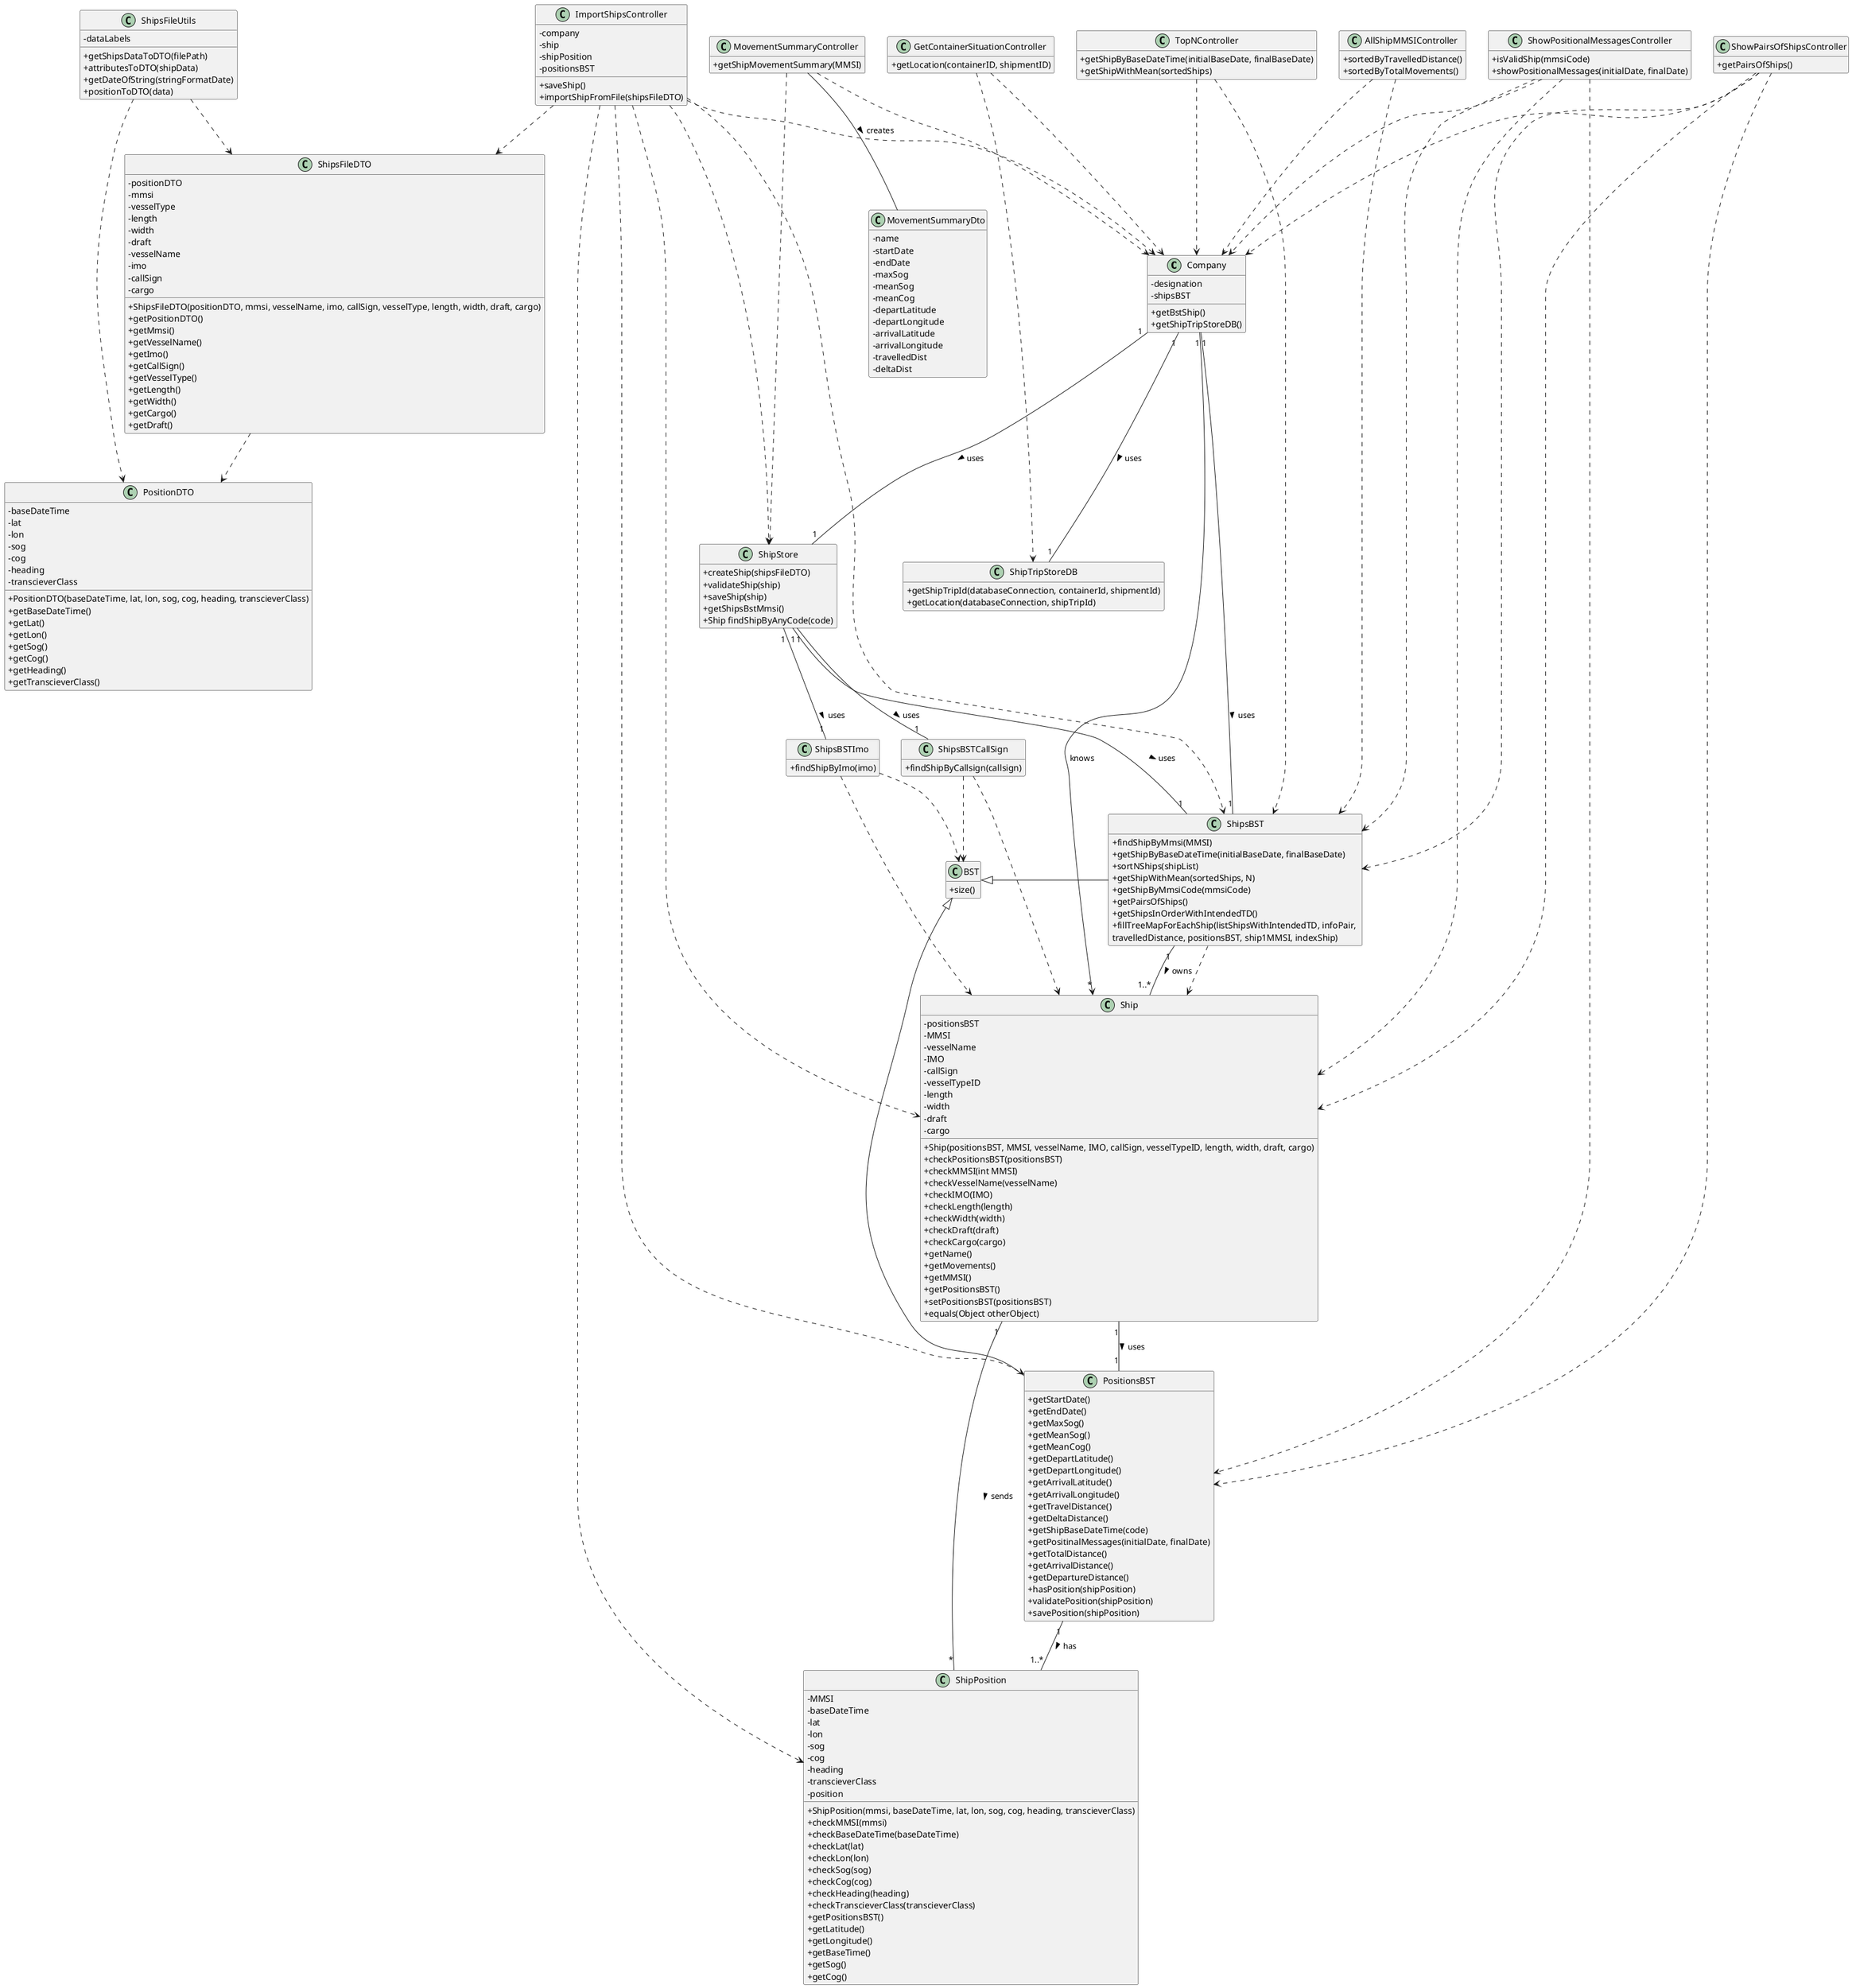 @startuml
'https://plantuml.com/class-diagram

hide empty methods
hide empty attributes
'left to right direction
skinparam classAttributeIconSize 0

class Company{
    - designation
    - shipsBST
    + getBstShip()
    +getShipTripStoreDB()
}

class BST{
    + size()
}

class Ship {
    - positionsBST
    - MMSI
    - vesselName
    - IMO
    - callSign
    - vesselTypeID
    - length
    - width
    - draft
    - cargo
    + Ship(positionsBST, MMSI, vesselName, IMO, callSign, vesselTypeID, length, width, draft, cargo)
    + checkPositionsBST(positionsBST)
    + checkMMSI(int MMSI)
    + checkVesselName(vesselName)
    + checkIMO(IMO)
    + checkLength(length)
    + checkWidth(width)
    + checkDraft(draft)
    + checkCargo(cargo)
    + getName()
    + getMovements()
    + getMMSI()
    + getPositionsBST()
    + setPositionsBST(positionsBST)
    + equals(Object otherObject)
}

class ShipsBST{
    + findShipByMmsi(MMSI)
    + getShipByBaseDateTime(initialBaseDate, finalBaseDate)
    + sortNShips(shipList)
    + getShipWithMean(sortedShips, N)
    + getShipByMmsiCode(mmsiCode)
    + getPairsOfShips()
    + getShipsInOrderWithIntendedTD()
    + fillTreeMapForEachShip(listShipsWithIntendedTD, infoPair, \ntravelledDistance, positionsBST, ship1MMSI, indexShip)
}

class ShipsBSTImo{
    + findShipByImo(imo)
}
class ShipsBSTCallSign{
    + findShipByCallsign(callsign)
 }

class ShipStore{
    + createShip(shipsFileDTO)
    + validateShip(ship)
    + saveShip(ship)
    + getShipsBstMmsi()
    + Ship findShipByAnyCode(code)
}

class ShipPosition{
    - MMSI
    - baseDateTime
    - lat
    - lon
    - sog
    - cog
    - heading
    - transcieverClass
    - position
    + ShipPosition(mmsi, baseDateTime, lat, lon, sog, cog, heading, transcieverClass)
    + checkMMSI(mmsi)
    + checkBaseDateTime(baseDateTime)
    + checkLat(lat)
    + checkLon(lon)
    + checkSog(sog)
    + checkCog(cog)
    + checkHeading(heading)
    + checkTranscieverClass(transcieverClass)
    + getPositionsBST()
    + getLatitude()
    + getLongitude()
    + getBaseTime()
    + getSog()
    + getCog()
}

class PositionsBST {
    + getStartDate()
    + getEndDate()
    + getMaxSog()
    + getMeanSog()
    + getMeanCog()
    + getDepartLatitude()
    + getDepartLongitude()
    + getArrivalLatitude()
    + getArrivalLongitude()
    + getTravelDistance()
    + getDeltaDistance()
    + getShipBaseDateTime(code)
    + getPositinalMessages(initialDate, finalDate)
    + getTotalDistance()
    + getArrivalDistance()
    + getDepartureDistance()
    + hasPosition(shipPosition)
    + validatePosition(shipPosition)
    + savePosition(shipPosition)
}

class ImportShipsController {
    - company
    - ship
    - shipPosition
    - positionsBST
    + saveShip()
    + importShipFromFile(shipsFileDTO)
}

class ShipsFileDTO{
    - positionDTO
    - mmsi
    - vesselType
    - length
    - width
    - draft
    - vesselName
    - imo
    - callSign
    - cargo
    + ShipsFileDTO(positionDTO, mmsi, vesselName, imo, callSign, vesselType, length, width, draft, cargo)
    + getPositionDTO()
    + getMmsi()
    + getVesselName()
    + getImo()
    + getCallSign()
    + getVesselType()
    + getLength()
    + getWidth()
    + getCargo()
    + getDraft()
}

class PositionDTO{
    - baseDateTime
    - lat
    - lon
    - sog
    - cog
    - heading
    - transcieverClass
    + PositionDTO(baseDateTime, lat, lon, sog, cog, heading, transcieverClass)
    + getBaseDateTime()
    + getLat()
    + getLon()
    + getSog()
    + getCog()
    + getHeading()
    + getTranscieverClass()
}

class ShipsFileUtils{
    - dataLabels
    + getShipsDataToDTO(filePath)
    + attributesToDTO(shipData)
    + getDateOfString(stringFormatDate)
    + positionToDTO(data)
}

class MovementSummaryController {
    + getShipMovementSummary(MMSI)
}

class MovementSummaryDto{
    - name
    - startDate
    - endDate
    - maxSog
    - meanSog
    - meanCog
    - departLatitude
    - departLongitude
    - arrivalLatitude
    - arrivalLongitude
    - travelledDist
    - deltaDist
}

class AllShipMMSIController {
    +sortedByTravelledDistance()
    +sortedByTotalMovements()
}

class TopNController {
    +getShipByBaseDateTime(initialBaseDate, finalBaseDate)
    +getShipWithMean(sortedShips)
}

class ShowPositionalMessagesController {
    +isValidShip(mmsiCode)
    +showPositionalMessages(initialDate, finalDate)
}

class ShowPairsOfShipsController {
    +getPairsOfShips()
}

class GetContainerSituationController{
    +getLocation(containerID, shipmentID)
}

class ShipTripStoreDB {
    +getShipTripId(databaseConnection, containerId, shipmentId)
    +getLocation(databaseConnection, shipTripId)
}

MovementSummaryController ..> Company
MovementSummaryController ..> ShipStore
MovementSummaryController -- MovementSummaryDto: creates >
Company "1" --> "*" Ship : knows
Company "1" -- "1" ShipStore : uses >
ShipStore "1" -- "1" ShipsBSTCallSign : uses >
ShipStore "1" -- "1" ShipsBST : uses >
ShipStore "1" -- "1" ShipsBSTImo : uses >
ShipsBST ..> Ship
ShipsBSTImo ..> Ship
ShipsBSTCallSign ..> Ship
Ship "1" -- "*" ShipPosition : sends >
Ship "1" -- "1" PositionsBST : uses >
/'PositionsBST ..> ShipPosition'/
/'ShipsBST ..> BST'/
ShipsBSTImo ..> BST
ShipsBSTCallSign ..> BST
/'PositionsBST ..> BST'/
AllShipMMSIController ..> ShipsBST
AllShipMMSIController ..> Company
TopNController ..> ShipsBST
TopNController ..> Company
/'US103'/
Company "1" -- "1" ShipsBST : uses >
ShipsBST "1" -- "1..*" Ship : owns >
/'Ship "1" -- "1" PositionsBST : uses >'/
PositionsBST "1" -- "1..*" ShipPosition : has >
ShowPositionalMessagesController ..> Company
ShowPositionalMessagesController ..> ShipsBST
ShowPositionalMessagesController ..> Ship
ShowPositionalMessagesController ..> PositionsBST
/'US107'/
ShowPairsOfShipsController ..> Company
ShowPairsOfShipsController ..> ShipsBST
ShowPairsOfShipsController ..> Ship
ShowPairsOfShipsController ..> PositionsBST
/'US101'/
ImportShipsController ..> Company
ImportShipsController ..> ShipsBST
ImportShipsController ..> Ship
ImportShipsController ..> PositionsBST
ImportShipsController ..> ShipPosition
ImportShipsController ..> ShipStore
ShipsFileUtils ..> ShipsFileDTO
ShipsFileUtils ..> PositionDTO
ImportShipsController ..> ShipsFileDTO
ShipsFileDTO ..> PositionDTO
GetContainerSituationController ..> Company
GetContainerSituationController ..> ShipTripStoreDB
Company "1" -- "1" ShipTripStoreDB : uses >

BST <|- PositionsBST
BST <|- ShipsBST


@enduml